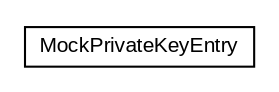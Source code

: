#!/usr/local/bin/dot
#
# Class diagram 
# Generated by UMLGraph version R5_6-24-gf6e263 (http://www.umlgraph.org/)
#

digraph G {
	edge [fontname="arial",fontsize=10,labelfontname="arial",labelfontsize=10];
	node [fontname="arial",fontsize=10,shape=plaintext];
	nodesep=0.25;
	ranksep=0.5;
	// eu.europa.esig.dss.test.mock.MockPrivateKeyEntry
	c70258 [label=<<table title="eu.europa.esig.dss.test.mock.MockPrivateKeyEntry" border="0" cellborder="1" cellspacing="0" cellpadding="2" port="p" href="./MockPrivateKeyEntry.html">
		<tr><td><table border="0" cellspacing="0" cellpadding="1">
<tr><td align="center" balign="center"> MockPrivateKeyEntry </td></tr>
		</table></td></tr>
		</table>>, URL="./MockPrivateKeyEntry.html", fontname="arial", fontcolor="black", fontsize=10.0];
}


